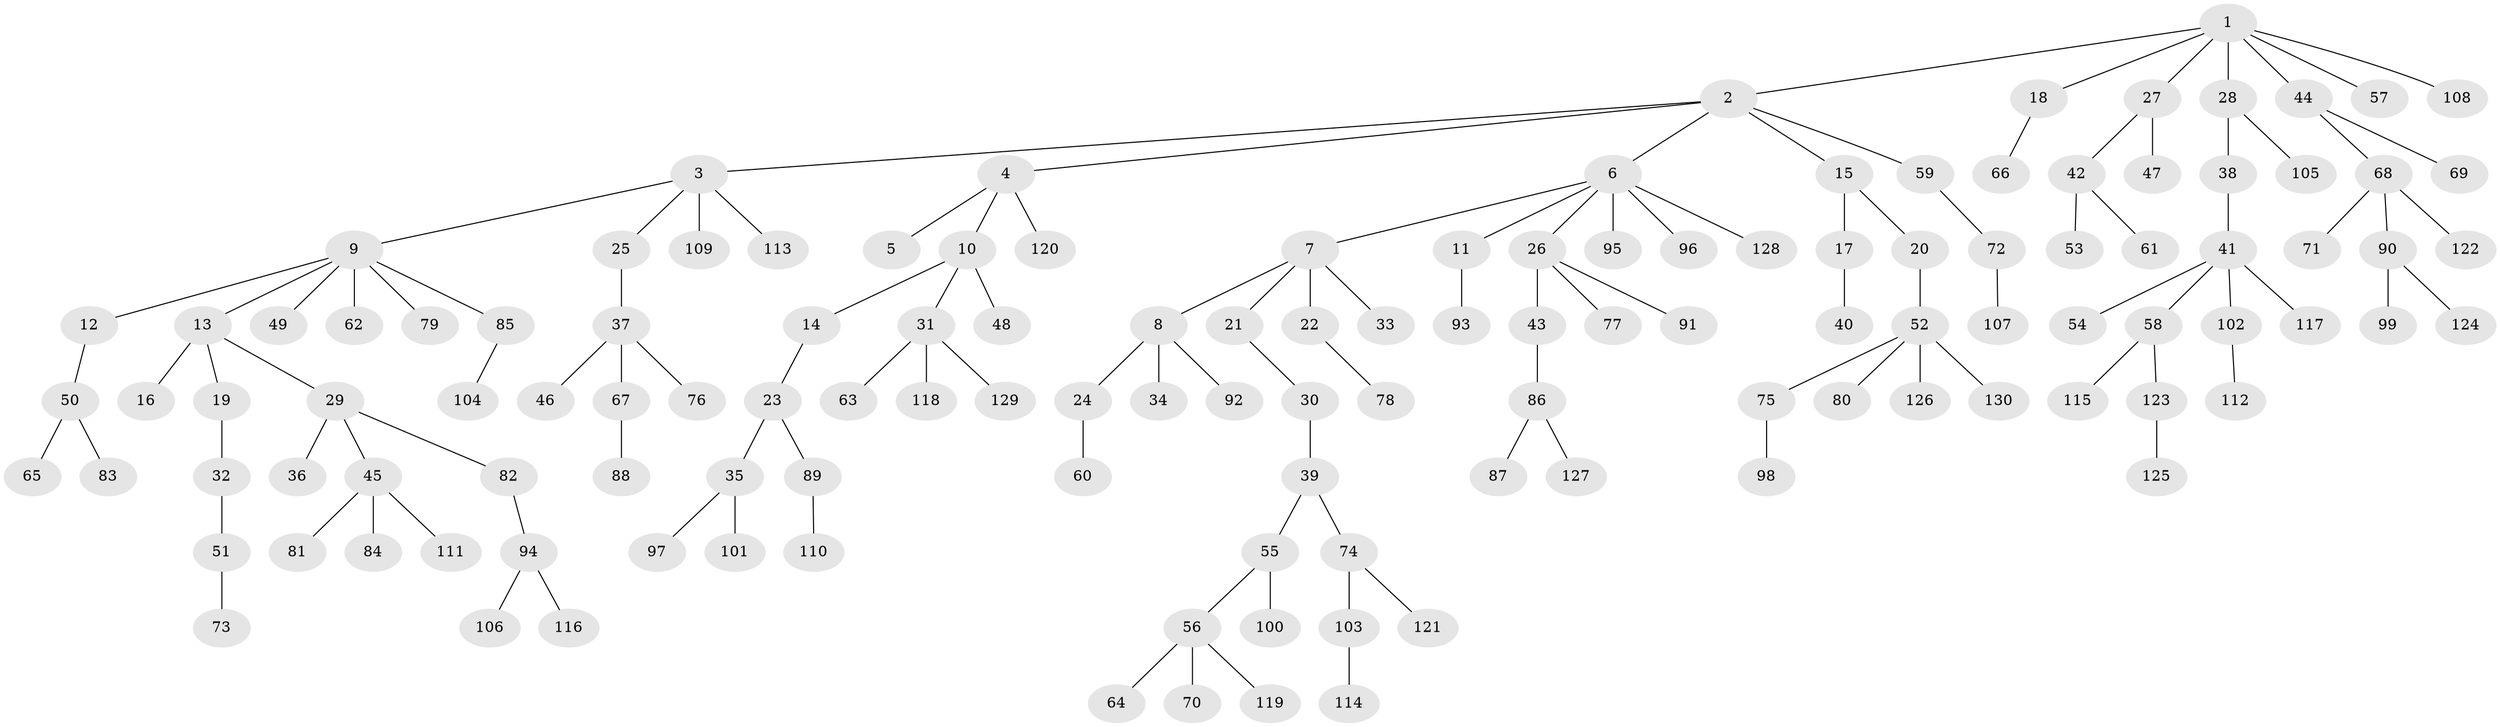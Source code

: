 // coarse degree distribution, {7: 0.02197802197802198, 6: 0.02197802197802198, 5: 0.02197802197802198, 3: 0.13186813186813187, 1: 0.5714285714285714, 4: 0.07692307692307693, 2: 0.15384615384615385}
// Generated by graph-tools (version 1.1) at 2025/52/02/27/25 19:52:12]
// undirected, 130 vertices, 129 edges
graph export_dot {
graph [start="1"]
  node [color=gray90,style=filled];
  1;
  2;
  3;
  4;
  5;
  6;
  7;
  8;
  9;
  10;
  11;
  12;
  13;
  14;
  15;
  16;
  17;
  18;
  19;
  20;
  21;
  22;
  23;
  24;
  25;
  26;
  27;
  28;
  29;
  30;
  31;
  32;
  33;
  34;
  35;
  36;
  37;
  38;
  39;
  40;
  41;
  42;
  43;
  44;
  45;
  46;
  47;
  48;
  49;
  50;
  51;
  52;
  53;
  54;
  55;
  56;
  57;
  58;
  59;
  60;
  61;
  62;
  63;
  64;
  65;
  66;
  67;
  68;
  69;
  70;
  71;
  72;
  73;
  74;
  75;
  76;
  77;
  78;
  79;
  80;
  81;
  82;
  83;
  84;
  85;
  86;
  87;
  88;
  89;
  90;
  91;
  92;
  93;
  94;
  95;
  96;
  97;
  98;
  99;
  100;
  101;
  102;
  103;
  104;
  105;
  106;
  107;
  108;
  109;
  110;
  111;
  112;
  113;
  114;
  115;
  116;
  117;
  118;
  119;
  120;
  121;
  122;
  123;
  124;
  125;
  126;
  127;
  128;
  129;
  130;
  1 -- 2;
  1 -- 18;
  1 -- 27;
  1 -- 28;
  1 -- 44;
  1 -- 57;
  1 -- 108;
  2 -- 3;
  2 -- 4;
  2 -- 6;
  2 -- 15;
  2 -- 59;
  3 -- 9;
  3 -- 25;
  3 -- 109;
  3 -- 113;
  4 -- 5;
  4 -- 10;
  4 -- 120;
  6 -- 7;
  6 -- 11;
  6 -- 26;
  6 -- 95;
  6 -- 96;
  6 -- 128;
  7 -- 8;
  7 -- 21;
  7 -- 22;
  7 -- 33;
  8 -- 24;
  8 -- 34;
  8 -- 92;
  9 -- 12;
  9 -- 13;
  9 -- 49;
  9 -- 62;
  9 -- 79;
  9 -- 85;
  10 -- 14;
  10 -- 31;
  10 -- 48;
  11 -- 93;
  12 -- 50;
  13 -- 16;
  13 -- 19;
  13 -- 29;
  14 -- 23;
  15 -- 17;
  15 -- 20;
  17 -- 40;
  18 -- 66;
  19 -- 32;
  20 -- 52;
  21 -- 30;
  22 -- 78;
  23 -- 35;
  23 -- 89;
  24 -- 60;
  25 -- 37;
  26 -- 43;
  26 -- 77;
  26 -- 91;
  27 -- 42;
  27 -- 47;
  28 -- 38;
  28 -- 105;
  29 -- 36;
  29 -- 45;
  29 -- 82;
  30 -- 39;
  31 -- 63;
  31 -- 118;
  31 -- 129;
  32 -- 51;
  35 -- 97;
  35 -- 101;
  37 -- 46;
  37 -- 67;
  37 -- 76;
  38 -- 41;
  39 -- 55;
  39 -- 74;
  41 -- 54;
  41 -- 58;
  41 -- 102;
  41 -- 117;
  42 -- 53;
  42 -- 61;
  43 -- 86;
  44 -- 68;
  44 -- 69;
  45 -- 81;
  45 -- 84;
  45 -- 111;
  50 -- 65;
  50 -- 83;
  51 -- 73;
  52 -- 75;
  52 -- 80;
  52 -- 126;
  52 -- 130;
  55 -- 56;
  55 -- 100;
  56 -- 64;
  56 -- 70;
  56 -- 119;
  58 -- 115;
  58 -- 123;
  59 -- 72;
  67 -- 88;
  68 -- 71;
  68 -- 90;
  68 -- 122;
  72 -- 107;
  74 -- 103;
  74 -- 121;
  75 -- 98;
  82 -- 94;
  85 -- 104;
  86 -- 87;
  86 -- 127;
  89 -- 110;
  90 -- 99;
  90 -- 124;
  94 -- 106;
  94 -- 116;
  102 -- 112;
  103 -- 114;
  123 -- 125;
}
